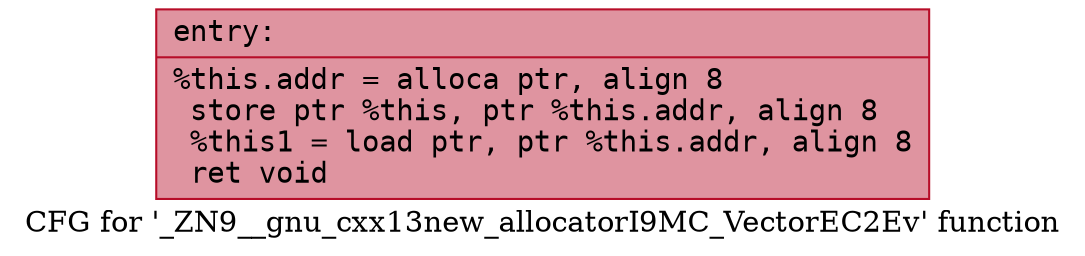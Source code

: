 digraph "CFG for '_ZN9__gnu_cxx13new_allocatorI9MC_VectorEC2Ev' function" {
	label="CFG for '_ZN9__gnu_cxx13new_allocatorI9MC_VectorEC2Ev' function";

	Node0x55dab47bc810 [shape=record,color="#b70d28ff", style=filled, fillcolor="#b70d2870" fontname="Courier",label="{entry:\l|  %this.addr = alloca ptr, align 8\l  store ptr %this, ptr %this.addr, align 8\l  %this1 = load ptr, ptr %this.addr, align 8\l  ret void\l}"];
}
